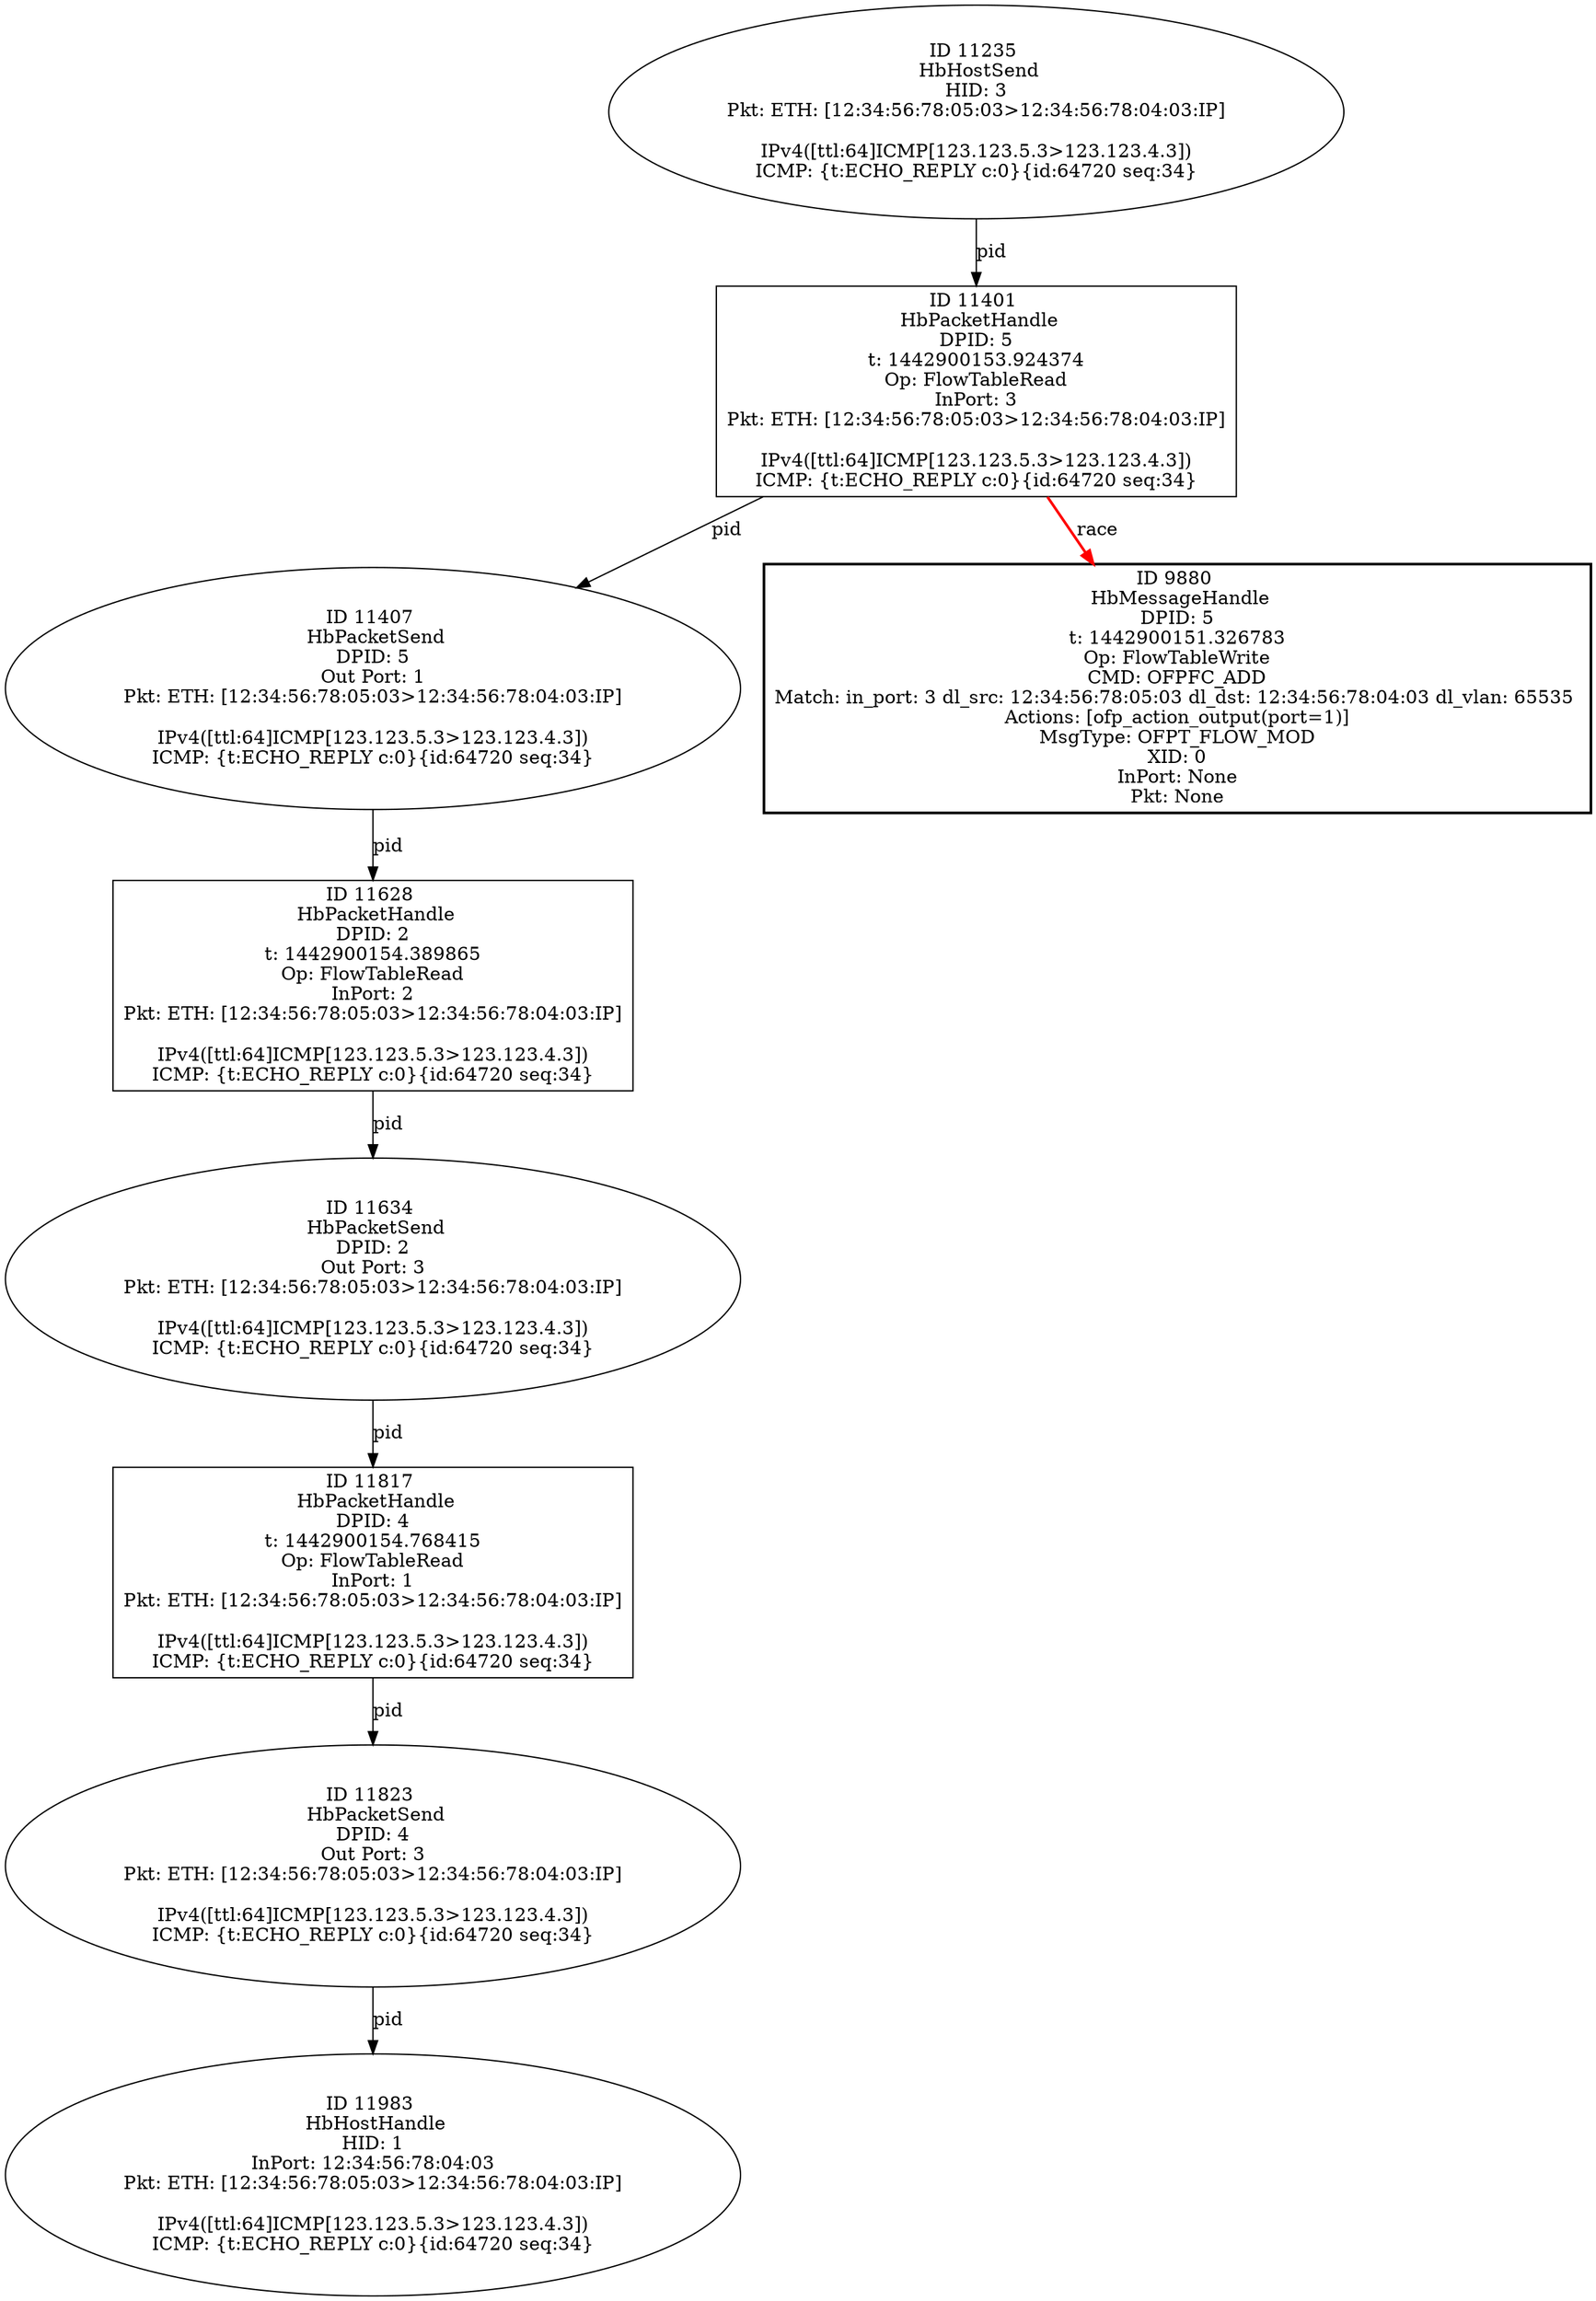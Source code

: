 strict digraph G {
11235 [shape=oval, event=<hb_events.HbHostSend object at 0x10d6b9190>, label="ID 11235 
 HbHostSend
HID: 3
Pkt: ETH: [12:34:56:78:05:03>12:34:56:78:04:03:IP]

IPv4([ttl:64]ICMP[123.123.5.3>123.123.4.3])
ICMP: {t:ECHO_REPLY c:0}{id:64720 seq:34}"];
11401 [shape=box, event=<hb_events.HbPacketHandle object at 0x10d75d190>, label="ID 11401 
 HbPacketHandle
DPID: 5
t: 1442900153.924374
Op: FlowTableRead
InPort: 3
Pkt: ETH: [12:34:56:78:05:03>12:34:56:78:04:03:IP]

IPv4([ttl:64]ICMP[123.123.5.3>123.123.4.3])
ICMP: {t:ECHO_REPLY c:0}{id:64720 seq:34}"];
11628 [shape=box, event=<hb_events.HbPacketHandle object at 0x10d889d10>, label="ID 11628 
 HbPacketHandle
DPID: 2
t: 1442900154.389865
Op: FlowTableRead
InPort: 2
Pkt: ETH: [12:34:56:78:05:03>12:34:56:78:04:03:IP]

IPv4([ttl:64]ICMP[123.123.5.3>123.123.4.3])
ICMP: {t:ECHO_REPLY c:0}{id:64720 seq:34}"];
11407 [shape=oval, event=<hb_events.HbPacketSend object at 0x10d769310>, label="ID 11407 
 HbPacketSend
DPID: 5
Out Port: 1
Pkt: ETH: [12:34:56:78:05:03>12:34:56:78:04:03:IP]

IPv4([ttl:64]ICMP[123.123.5.3>123.123.4.3])
ICMP: {t:ECHO_REPLY c:0}{id:64720 seq:34}"];
11634 [shape=oval, event=<hb_events.HbPacketSend object at 0x10d8bd0d0>, label="ID 11634 
 HbPacketSend
DPID: 2
Out Port: 3
Pkt: ETH: [12:34:56:78:05:03>12:34:56:78:04:03:IP]

IPv4([ttl:64]ICMP[123.123.5.3>123.123.4.3])
ICMP: {t:ECHO_REPLY c:0}{id:64720 seq:34}"];
11817 [shape=box, event=<hb_events.HbPacketHandle object at 0x10d9930d0>, label="ID 11817 
 HbPacketHandle
DPID: 4
t: 1442900154.768415
Op: FlowTableRead
InPort: 1
Pkt: ETH: [12:34:56:78:05:03>12:34:56:78:04:03:IP]

IPv4([ttl:64]ICMP[123.123.5.3>123.123.4.3])
ICMP: {t:ECHO_REPLY c:0}{id:64720 seq:34}"];
9880 [shape=box, style=bold, event=<hb_events.HbMessageHandle object at 0x10d199490>, label="ID 9880 
 HbMessageHandle
DPID: 5
t: 1442900151.326783
Op: FlowTableWrite
CMD: OFPFC_ADD
Match: in_port: 3 dl_src: 12:34:56:78:05:03 dl_dst: 12:34:56:78:04:03 dl_vlan: 65535 
Actions: [ofp_action_output(port=1)]
MsgType: OFPT_FLOW_MOD
XID: 0
InPort: None
Pkt: None"];
11823 [shape=oval, event=<hb_events.HbPacketSend object at 0x10d98bdd0>, label="ID 11823 
 HbPacketSend
DPID: 4
Out Port: 3
Pkt: ETH: [12:34:56:78:05:03>12:34:56:78:04:03:IP]

IPv4([ttl:64]ICMP[123.123.5.3>123.123.4.3])
ICMP: {t:ECHO_REPLY c:0}{id:64720 seq:34}"];
11983 [shape=oval, event=<hb_events.HbHostHandle object at 0x10da67150>, label="ID 11983 
 HbHostHandle
HID: 1
InPort: 12:34:56:78:04:03
Pkt: ETH: [12:34:56:78:05:03>12:34:56:78:04:03:IP]

IPv4([ttl:64]ICMP[123.123.5.3>123.123.4.3])
ICMP: {t:ECHO_REPLY c:0}{id:64720 seq:34}"];
11235 -> 11401  [rel=pid, label=pid];
11401 -> 9880  [harmful=True, color=red, style=bold, rel=race, label=race];
11401 -> 11407  [rel=pid, label=pid];
11628 -> 11634  [rel=pid, label=pid];
11407 -> 11628  [rel=pid, label=pid];
11634 -> 11817  [rel=pid, label=pid];
11817 -> 11823  [rel=pid, label=pid];
11823 -> 11983  [rel=pid, label=pid];
}
